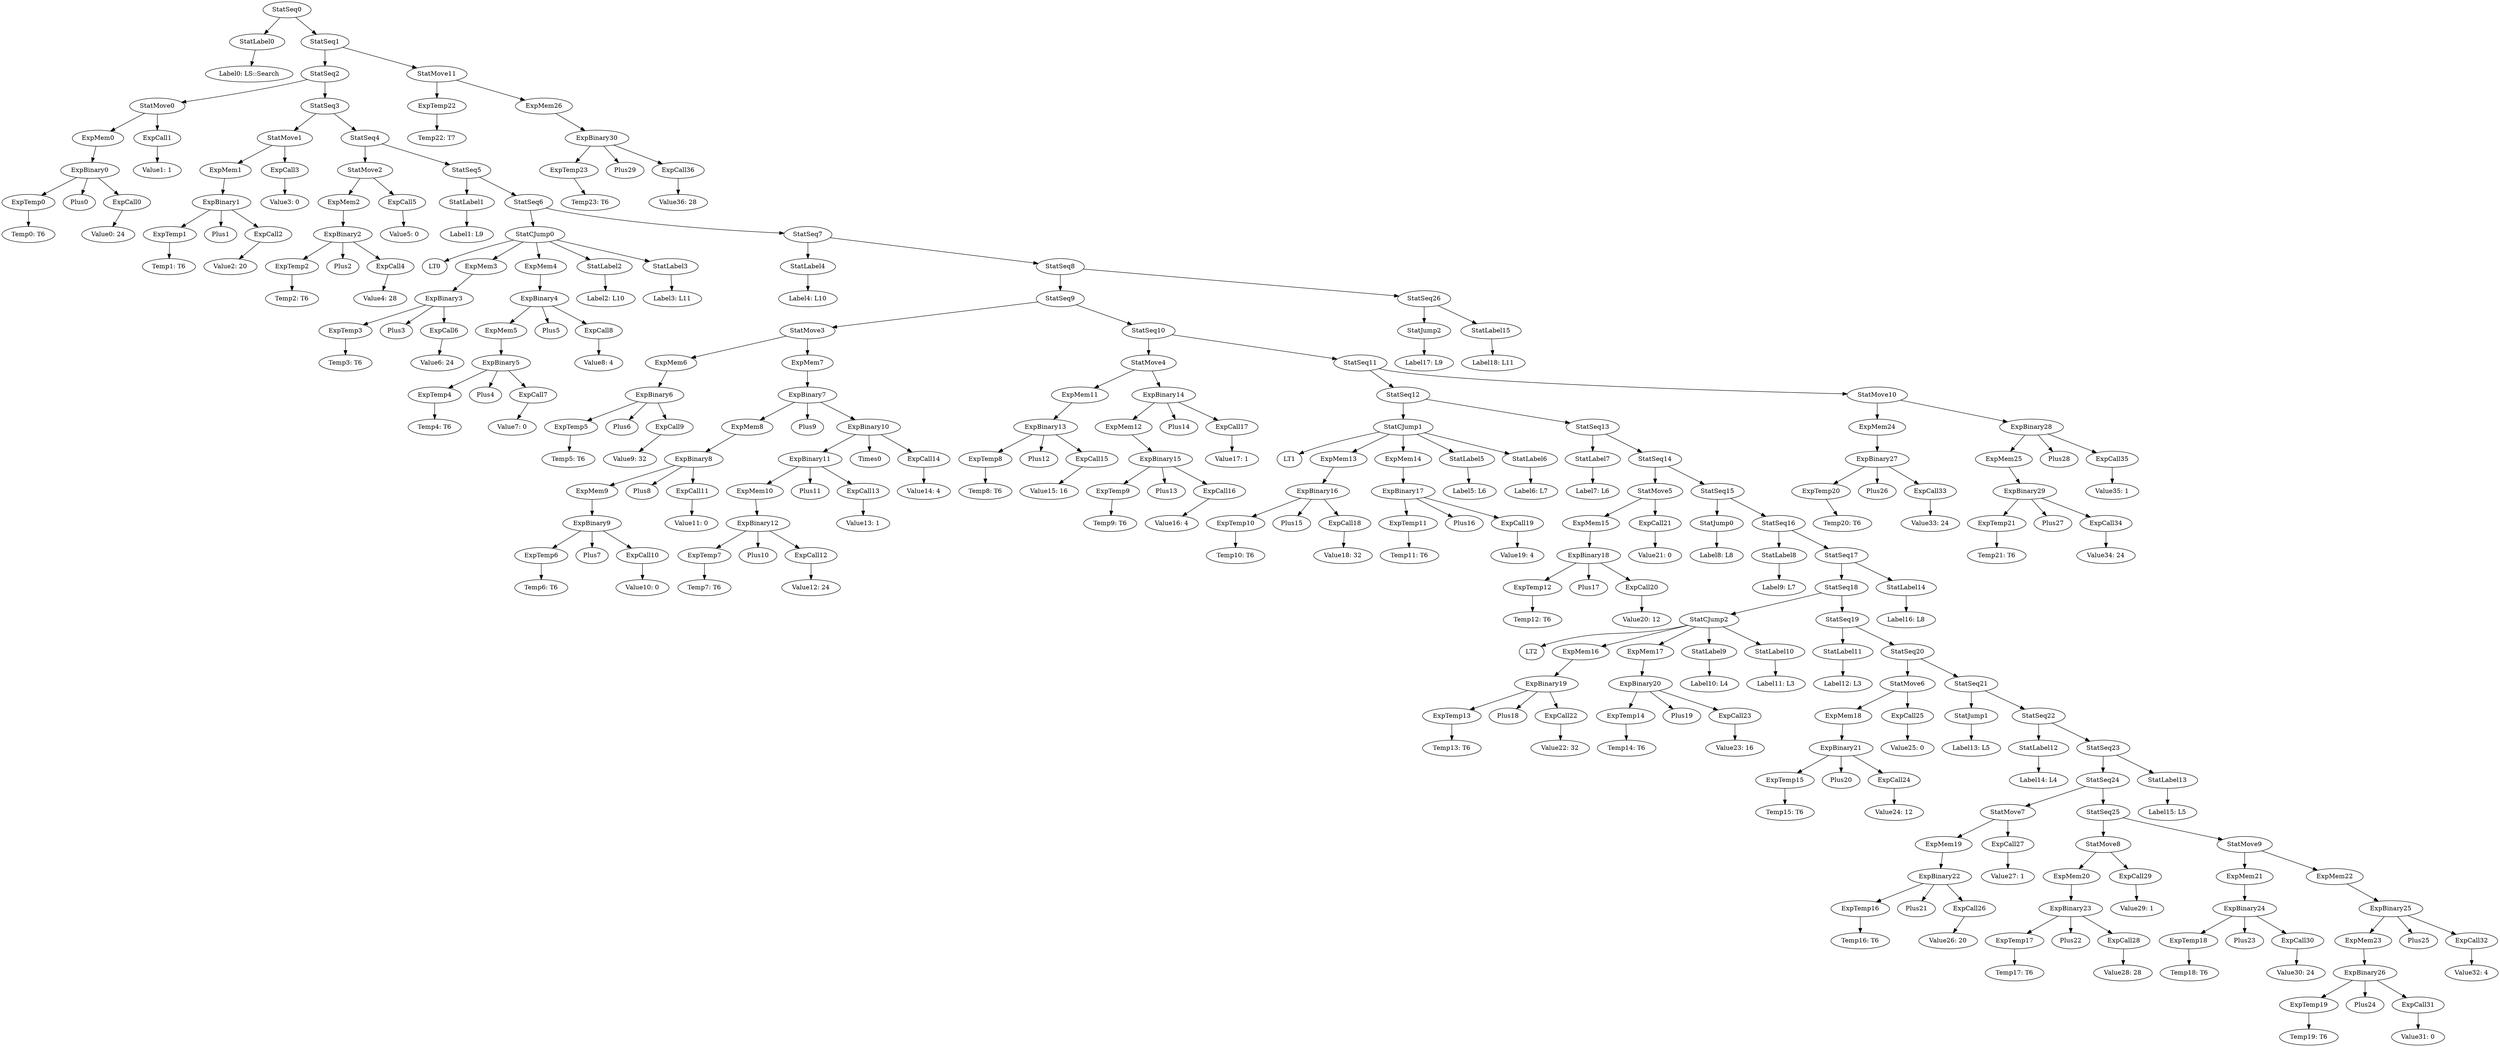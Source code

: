 digraph {
	ordering = out;
	ExpTemp22 -> "Temp22: T7";
	StatLabel15 -> "Label18: L11";
	StatSeq8 -> StatSeq9;
	StatSeq8 -> StatSeq26;
	ExpCall35 -> "Value35: 1";
	ExpBinary28 -> ExpMem25;
	ExpBinary28 -> Plus28;
	ExpBinary28 -> ExpCall35;
	ExpMem26 -> ExpBinary30;
	ExpMem25 -> ExpBinary29;
	ExpCall34 -> "Value34: 24";
	ExpTemp21 -> "Temp21: T6";
	StatMove10 -> ExpMem24;
	StatMove10 -> ExpBinary28;
	ExpMem24 -> ExpBinary27;
	ExpCall33 -> "Value33: 24";
	ExpBinary27 -> ExpTemp20;
	ExpBinary27 -> Plus26;
	ExpBinary27 -> ExpCall33;
	ExpTemp20 -> "Temp20: T6";
	StatLabel14 -> "Label16: L8";
	StatLabel13 -> "Label15: L5";
	ExpMem22 -> ExpBinary25;
	ExpCall32 -> "Value32: 4";
	ExpBinary25 -> ExpMem23;
	ExpBinary25 -> Plus25;
	ExpBinary25 -> ExpCall32;
	ExpMem23 -> ExpBinary26;
	ExpCall31 -> "Value31: 0";
	ExpBinary26 -> ExpTemp19;
	ExpBinary26 -> Plus24;
	ExpBinary26 -> ExpCall31;
	StatMove9 -> ExpMem21;
	StatMove9 -> ExpMem22;
	ExpCall30 -> "Value30: 24";
	ExpBinary24 -> ExpTemp18;
	ExpBinary24 -> Plus23;
	ExpBinary24 -> ExpCall30;
	StatSeq25 -> StatMove8;
	StatSeq25 -> StatMove9;
	ExpMem20 -> ExpBinary23;
	ExpCall28 -> "Value28: 28";
	StatSeq24 -> StatMove7;
	StatSeq24 -> StatSeq25;
	StatMove7 -> ExpMem19;
	StatMove7 -> ExpCall27;
	StatSeq22 -> StatLabel12;
	StatSeq22 -> StatSeq23;
	StatLabel12 -> "Label14: L4";
	StatSeq21 -> StatJump1;
	StatSeq21 -> StatSeq22;
	StatSeq11 -> StatSeq12;
	StatSeq11 -> StatMove10;
	StatSeq20 -> StatMove6;
	StatSeq20 -> StatSeq21;
	StatSeq26 -> StatJump2;
	StatSeq26 -> StatLabel15;
	ExpMem19 -> ExpBinary22;
	StatMove6 -> ExpMem18;
	StatMove6 -> ExpCall25;
	ExpMem18 -> ExpBinary21;
	ExpCall24 -> "Value24: 12";
	ExpTemp15 -> "Temp15: T6";
	StatSeq19 -> StatLabel11;
	StatSeq19 -> StatSeq20;
	StatSeq18 -> StatCJump2;
	StatSeq18 -> StatSeq19;
	StatJump2 -> "Label17: L9";
	StatLabel10 -> "Label11: L3";
	StatLabel9 -> "Label10: L4";
	ExpMem17 -> ExpBinary20;
	ExpCall23 -> "Value23: 16";
	ExpBinary20 -> ExpTemp14;
	ExpBinary20 -> Plus19;
	ExpBinary20 -> ExpCall23;
	ExpTemp14 -> "Temp14: T6";
	ExpBinary19 -> ExpTemp13;
	ExpBinary19 -> Plus18;
	ExpBinary19 -> ExpCall22;
	ExpTemp13 -> "Temp13: T6";
	ExpTemp16 -> "Temp16: T6";
	StatCJump2 -> LT2;
	StatCJump2 -> ExpMem16;
	StatCJump2 -> ExpMem17;
	StatCJump2 -> StatLabel9;
	StatCJump2 -> StatLabel10;
	StatLabel8 -> "Label9: L7";
	StatSeq15 -> StatJump0;
	StatSeq15 -> StatSeq16;
	StatJump0 -> "Label8: L8";
	StatSeq14 -> StatMove5;
	StatSeq14 -> StatSeq15;
	ExpCall21 -> "Value21: 0";
	ExpCall29 -> "Value29: 1";
	ExpMem6 -> ExpBinary6;
	ExpBinary5 -> ExpTemp4;
	ExpBinary5 -> Plus4;
	ExpBinary5 -> ExpCall7;
	ExpCall9 -> "Value9: 32";
	ExpMem3 -> ExpBinary3;
	StatMove8 -> ExpMem20;
	StatMove8 -> ExpCall29;
	StatLabel7 -> "Label7: L6";
	StatSeq6 -> StatCJump0;
	StatSeq6 -> StatSeq7;
	ExpTemp3 -> "Temp3: T6";
	ExpCall27 -> "Value27: 1";
	StatSeq2 -> StatMove0;
	StatSeq2 -> StatSeq3;
	ExpCall20 -> "Value20: 12";
	ExpMem16 -> ExpBinary19;
	ExpBinary6 -> ExpTemp5;
	ExpBinary6 -> Plus6;
	ExpBinary6 -> ExpCall9;
	ExpMem0 -> ExpBinary0;
	ExpCall18 -> "Value18: 32";
	ExpCall8 -> "Value8: 4";
	ExpBinary1 -> ExpTemp1;
	ExpBinary1 -> Plus1;
	ExpBinary1 -> ExpCall2;
	ExpBinary2 -> ExpTemp2;
	ExpBinary2 -> Plus2;
	ExpBinary2 -> ExpCall4;
	StatSeq17 -> StatSeq18;
	StatSeq17 -> StatLabel14;
	ExpTemp19 -> "Temp19: T6";
	ExpBinary22 -> ExpTemp16;
	ExpBinary22 -> Plus21;
	ExpBinary22 -> ExpCall26;
	StatLabel0 -> "Label0: LS::Search";
	ExpMem5 -> ExpBinary5;
	StatSeq16 -> StatLabel8;
	StatSeq16 -> StatSeq17;
	StatSeq7 -> StatLabel4;
	StatSeq7 -> StatSeq8;
	ExpBinary12 -> ExpTemp7;
	ExpBinary12 -> Plus10;
	ExpBinary12 -> ExpCall12;
	ExpTemp4 -> "Temp4: T6";
	StatLabel5 -> "Label5: L6";
	ExpBinary4 -> ExpMem5;
	ExpBinary4 -> Plus5;
	ExpBinary4 -> ExpCall8;
	ExpTemp1 -> "Temp1: T6";
	ExpMem21 -> ExpBinary24;
	StatSeq0 -> StatLabel0;
	StatSeq0 -> StatSeq1;
	ExpTemp11 -> "Temp11: T6";
	ExpTemp0 -> "Temp0: T6";
	ExpTemp7 -> "Temp7: T6";
	StatLabel1 -> "Label1: L9";
	StatJump1 -> "Label13: L5";
	StatSeq4 -> StatMove2;
	StatSeq4 -> StatSeq5;
	ExpCall0 -> "Value0: 24";
	StatSeq9 -> StatMove3;
	StatSeq9 -> StatSeq10;
	StatSeq1 -> StatSeq2;
	StatSeq1 -> StatMove11;
	ExpMem2 -> ExpBinary2;
	ExpCall1 -> "Value1: 1";
	StatMove0 -> ExpMem0;
	StatMove0 -> ExpCall1;
	StatSeq3 -> StatMove1;
	StatSeq3 -> StatSeq4;
	StatLabel3 -> "Label3: L11";
	ExpBinary3 -> ExpTemp3;
	ExpBinary3 -> Plus3;
	ExpBinary3 -> ExpCall6;
	ExpMem7 -> ExpBinary7;
	ExpBinary11 -> ExpMem10;
	ExpBinary11 -> Plus11;
	ExpBinary11 -> ExpCall13;
	ExpMem4 -> ExpBinary4;
	ExpBinary0 -> ExpTemp0;
	ExpBinary0 -> Plus0;
	ExpBinary0 -> ExpCall0;
	ExpMem1 -> ExpBinary1;
	StatCJump0 -> LT0;
	StatCJump0 -> ExpMem3;
	StatCJump0 -> ExpMem4;
	StatCJump0 -> StatLabel2;
	StatCJump0 -> StatLabel3;
	StatMove1 -> ExpMem1;
	StatMove1 -> ExpCall3;
	ExpMem13 -> ExpBinary16;
	ExpTemp23 -> "Temp23: T6";
	ExpTemp17 -> "Temp17: T6";
	ExpMem9 -> ExpBinary9;
	StatSeq13 -> StatLabel7;
	StatSeq13 -> StatSeq14;
	StatLabel11 -> "Label12: L3";
	ExpTemp2 -> "Temp2: T6";
	ExpBinary21 -> ExpTemp15;
	ExpBinary21 -> Plus20;
	ExpBinary21 -> ExpCall24;
	ExpCall5 -> "Value5: 0";
	StatMove3 -> ExpMem6;
	StatMove3 -> ExpMem7;
	ExpTemp6 -> "Temp6: T6";
	ExpCall4 -> "Value4: 28";
	ExpTemp9 -> "Temp9: T6";
	ExpCall36 -> "Value36: 28";
	ExpCall10 -> "Value10: 0";
	ExpBinary8 -> ExpMem9;
	ExpBinary8 -> Plus8;
	ExpBinary8 -> ExpCall11;
	ExpCall11 -> "Value11: 0";
	ExpMem12 -> ExpBinary15;
	ExpMem8 -> ExpBinary8;
	ExpBinary30 -> ExpTemp23;
	ExpBinary30 -> Plus29;
	ExpBinary30 -> ExpCall36;
	ExpBinary9 -> ExpTemp6;
	ExpBinary9 -> Plus7;
	ExpBinary9 -> ExpCall10;
	ExpBinary7 -> ExpMem8;
	ExpBinary7 -> Plus9;
	ExpBinary7 -> ExpBinary10;
	ExpCall13 -> "Value13: 1";
	ExpMem15 -> ExpBinary18;
	ExpTemp8 -> "Temp8: T6";
	ExpBinary23 -> ExpTemp17;
	ExpBinary23 -> Plus22;
	ExpBinary23 -> ExpCall28;
	StatMove2 -> ExpMem2;
	StatMove2 -> ExpCall5;
	ExpBinary13 -> ExpTemp8;
	ExpBinary13 -> Plus12;
	ExpBinary13 -> ExpCall15;
	ExpBinary18 -> ExpTemp12;
	ExpBinary18 -> Plus17;
	ExpBinary18 -> ExpCall20;
	ExpBinary10 -> ExpBinary11;
	ExpBinary10 -> Times0;
	ExpBinary10 -> ExpCall14;
	ExpTemp18 -> "Temp18: T6";
	ExpCall25 -> "Value25: 0";
	ExpCall14 -> "Value14: 4";
	ExpCall26 -> "Value26: 20";
	ExpBinary16 -> ExpTemp10;
	ExpBinary16 -> Plus15;
	ExpBinary16 -> ExpCall18;
	ExpCall15 -> "Value15: 16";
	StatMove11 -> ExpTemp22;
	StatMove11 -> ExpMem26;
	ExpMem11 -> ExpBinary13;
	ExpCall7 -> "Value7: 0";
	ExpCall19 -> "Value19: 4";
	ExpCall2 -> "Value2: 20";
	ExpBinary15 -> ExpTemp9;
	ExpBinary15 -> Plus13;
	ExpBinary15 -> ExpCall16;
	StatSeq23 -> StatSeq24;
	StatSeq23 -> StatLabel13;
	StatLabel4 -> "Label4: L10";
	ExpCall16 -> "Value16: 4";
	ExpBinary29 -> ExpTemp21;
	ExpBinary29 -> Plus27;
	ExpBinary29 -> ExpCall34;
	StatSeq5 -> StatLabel1;
	StatSeq5 -> StatSeq6;
	ExpBinary14 -> ExpMem12;
	ExpBinary14 -> Plus14;
	ExpBinary14 -> ExpCall17;
	ExpCall17 -> "Value17: 1";
	StatSeq10 -> StatMove4;
	StatSeq10 -> StatSeq11;
	ExpCall22 -> "Value22: 32";
	ExpCall3 -> "Value3: 0";
	StatCJump1 -> LT1;
	StatCJump1 -> ExpMem13;
	StatCJump1 -> ExpMem14;
	StatCJump1 -> StatLabel5;
	StatCJump1 -> StatLabel6;
	ExpCall6 -> "Value6: 24";
	ExpMem10 -> ExpBinary12;
	ExpTemp10 -> "Temp10: T6";
	ExpTemp5 -> "Temp5: T6";
	ExpBinary17 -> ExpTemp11;
	ExpBinary17 -> Plus16;
	ExpBinary17 -> ExpCall19;
	ExpMem14 -> ExpBinary17;
	ExpTemp12 -> "Temp12: T6";
	StatLabel6 -> "Label6: L7";
	StatSeq12 -> StatCJump1;
	StatSeq12 -> StatSeq13;
	StatLabel2 -> "Label2: L10";
	ExpCall12 -> "Value12: 24";
	StatMove4 -> ExpMem11;
	StatMove4 -> ExpBinary14;
	StatMove5 -> ExpMem15;
	StatMove5 -> ExpCall21;
}

